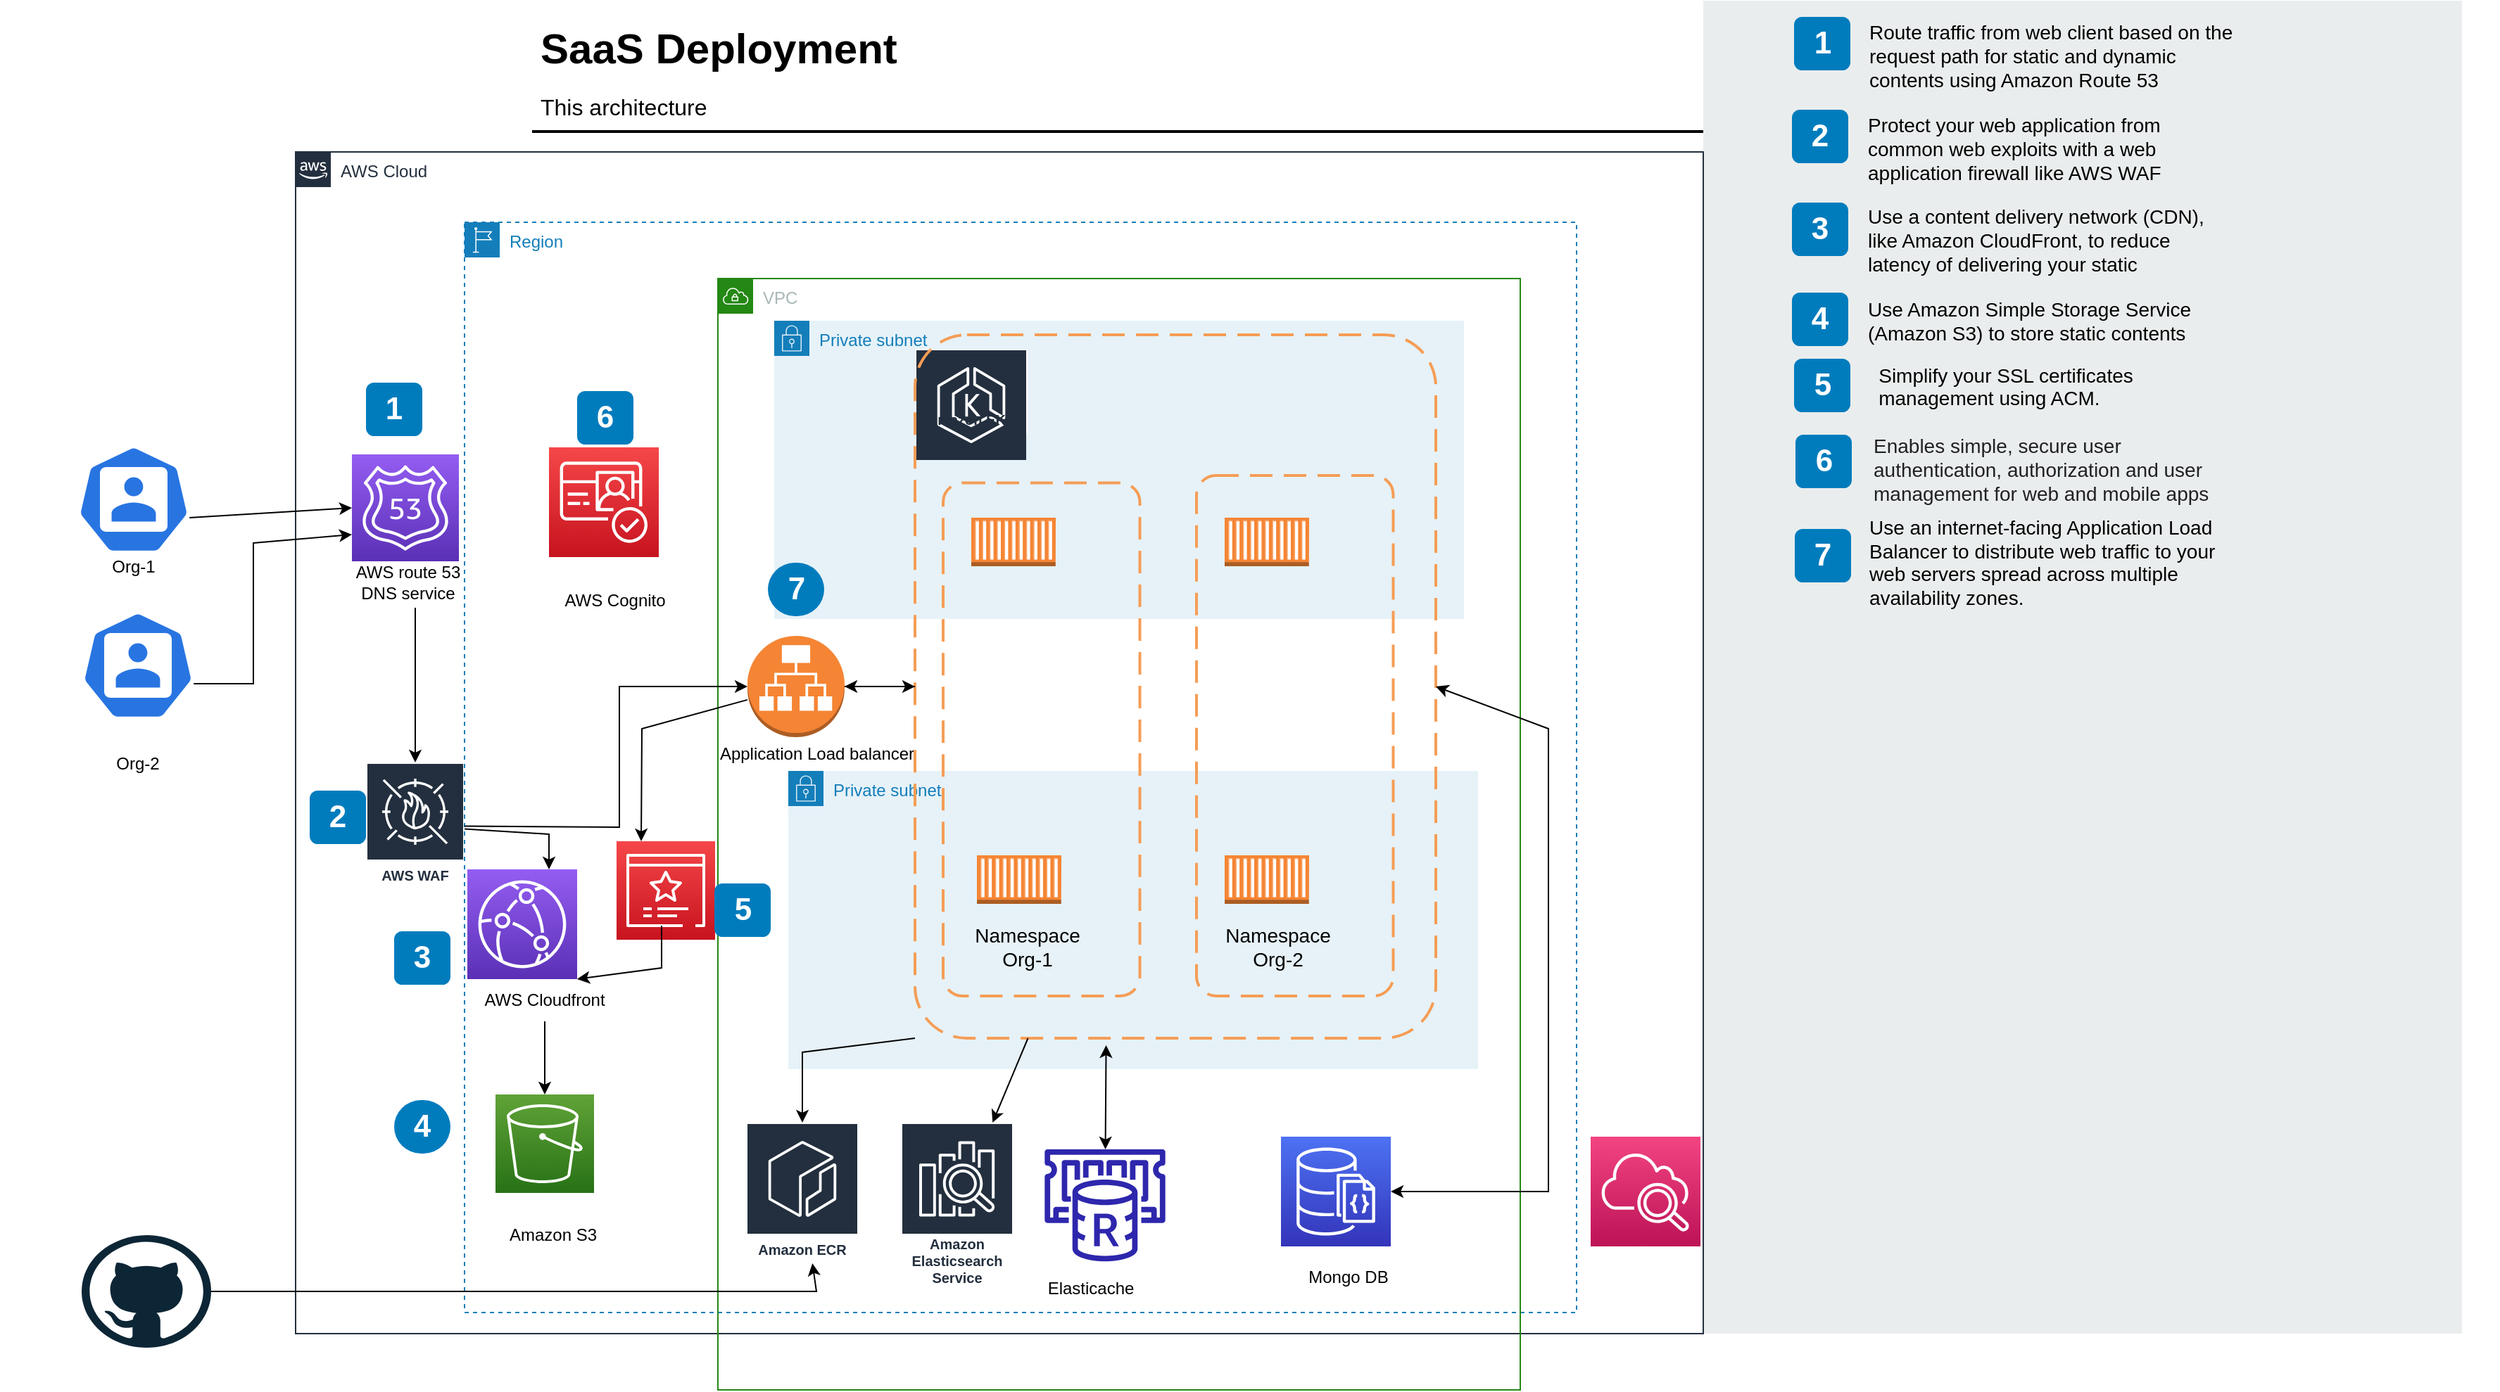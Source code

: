 <mxfile version="16.6.1" type="google"><diagram id="Ht1M8jgEwFfnCIfOTk4-" name="Page-1"><mxGraphModel dx="2619" dy="825" grid="1" gridSize="10" guides="1" tooltips="1" connect="1" arrows="1" fold="1" page="1" pageScale="1" pageWidth="827" pageHeight="1169" math="0" shadow="0"><root><mxCell id="0"/><mxCell id="1" parent="0"/><mxCell id="-QjtrjUzRDEMRZ5MF8oH-47" value="SaaS Deployment" style="text;html=1;resizable=0;points=[];autosize=1;align=left;verticalAlign=top;spacingTop=-4;fontSize=30;fontStyle=1" parent="1" vertex="1"><mxGeometry x="12" y="65.5" width="270" height="40" as="geometry"/></mxCell><mxCell id="-QjtrjUzRDEMRZ5MF8oH-48" value="This architecture&amp;nbsp;" style="text;html=1;resizable=0;points=[];autosize=1;align=left;verticalAlign=top;spacingTop=-4;fontSize=16" parent="1" vertex="1"><mxGeometry x="12" y="115.5" width="140" height="20" as="geometry"/></mxCell><mxCell id="8o8F4giNfG0KIfn6ODeF-82" value="" style="edgeStyle=orthogonalEdgeStyle;rounded=0;orthogonalLoop=1;jettySize=auto;html=1;" edge="1" parent="1" target="7OVz4w7n9kzEPWy-4BBC-14"><mxGeometry relative="1" as="geometry"><mxPoint x="848" y="145.462" as="sourcePoint"/></mxGeometry></mxCell><mxCell id="SCVMTBWpLvtzJIhz15lM-1" value="" style="line;strokeWidth=2;html=1;fontSize=14;" parent="1" vertex="1"><mxGeometry x="8" y="140.5" width="1060" height="10" as="geometry"/></mxCell><mxCell id="7OVz4w7n9kzEPWy-4BBC-3" value="" style="rounded=0;whiteSpace=wrap;html=1;fillColor=#EAEDED;fontSize=22;fontColor=#FFFFFF;strokeColor=none;labelBackgroundColor=none;" parent="1" vertex="1"><mxGeometry x="840" y="52.5" width="539" height="947.5" as="geometry"/></mxCell><mxCell id="7OVz4w7n9kzEPWy-4BBC-4" value="1" style="rounded=1;whiteSpace=wrap;html=1;fillColor=#007CBD;strokeColor=none;fontColor=#FFFFFF;fontStyle=1;fontSize=22;labelBackgroundColor=none;" parent="1" vertex="1"><mxGeometry x="904.5" y="64" width="40" height="38" as="geometry"/></mxCell><mxCell id="7OVz4w7n9kzEPWy-4BBC-5" value="2" style="rounded=1;whiteSpace=wrap;html=1;fillColor=#007CBD;strokeColor=none;fontColor=#FFFFFF;fontStyle=1;fontSize=22;labelBackgroundColor=none;" parent="1" vertex="1"><mxGeometry x="903" y="130" width="40" height="38" as="geometry"/></mxCell><mxCell id="7OVz4w7n9kzEPWy-4BBC-6" value="3" style="rounded=1;whiteSpace=wrap;html=1;fillColor=#007CBD;strokeColor=none;fontColor=#FFFFFF;fontStyle=1;fontSize=22;labelBackgroundColor=none;" parent="1" vertex="1"><mxGeometry x="903" y="196" width="40" height="38" as="geometry"/></mxCell><mxCell id="7OVz4w7n9kzEPWy-4BBC-7" value="4" style="rounded=1;whiteSpace=wrap;html=1;fillColor=#007CBD;strokeColor=none;fontColor=#FFFFFF;fontStyle=1;fontSize=22;labelBackgroundColor=none;" parent="1" vertex="1"><mxGeometry x="903" y="260" width="40" height="38" as="geometry"/></mxCell><mxCell id="7OVz4w7n9kzEPWy-4BBC-8" value="5" style="rounded=1;whiteSpace=wrap;html=1;fillColor=#007CBD;strokeColor=none;fontColor=#FFFFFF;fontStyle=1;fontSize=22;labelBackgroundColor=none;" parent="1" vertex="1"><mxGeometry x="904.5" y="307" width="40" height="38" as="geometry"/></mxCell><mxCell id="7OVz4w7n9kzEPWy-4BBC-9" value="6" style="rounded=1;whiteSpace=wrap;html=1;fillColor=#007CBD;strokeColor=none;fontColor=#FFFFFF;fontStyle=1;fontSize=22;labelBackgroundColor=none;" parent="1" vertex="1"><mxGeometry x="905.5" y="361" width="40" height="38" as="geometry"/></mxCell><mxCell id="7OVz4w7n9kzEPWy-4BBC-10" value="7" style="rounded=1;whiteSpace=wrap;html=1;fillColor=#007CBD;strokeColor=none;fontColor=#FFFFFF;fontStyle=1;fontSize=22;labelBackgroundColor=none;" parent="1" vertex="1"><mxGeometry x="905" y="428" width="40" height="38" as="geometry"/></mxCell><mxCell id="7OVz4w7n9kzEPWy-4BBC-13" value="Route traffic from web client based on the&lt;br/&gt;request path for static and dynamic&lt;br/&gt;contents using Amazon Route 53" style="text;html=1;align=left;verticalAlign=top;spacingTop=-4;fontSize=14;labelBackgroundColor=none;whiteSpace=wrap;" parent="1" vertex="1"><mxGeometry x="956" y="63.5" width="449" height="118" as="geometry"/></mxCell><mxCell id="7OVz4w7n9kzEPWy-4BBC-14" value="Protect your web application from&lt;br/&gt;common web exploits with a web&lt;br/&gt;application firewall like AWS WAF" style="text;html=1;align=left;verticalAlign=top;spacingTop=-4;fontSize=14;labelBackgroundColor=none;whiteSpace=wrap;" parent="1" vertex="1"><mxGeometry x="955" y="130" width="450" height="70" as="geometry"/></mxCell><mxCell id="7OVz4w7n9kzEPWy-4BBC-15" value="Use a content delivery network (CDN),&lt;br/&gt;like Amazon CloudFront, to reduce&lt;br/&gt;latency of delivering your static" style="text;html=1;align=left;verticalAlign=top;spacingTop=-4;fontSize=14;labelBackgroundColor=none;whiteSpace=wrap;" parent="1" vertex="1"><mxGeometry x="955" y="194.5" width="450" height="117" as="geometry"/></mxCell><mxCell id="7OVz4w7n9kzEPWy-4BBC-16" value="Use Amazon Simple Storage Service&lt;br&gt;(Amazon S3) to store static contents" style="text;html=1;align=left;verticalAlign=top;spacingTop=-4;fontSize=14;labelBackgroundColor=none;whiteSpace=wrap;" parent="1" vertex="1"><mxGeometry x="955" y="260.5" width="450" height="49.5" as="geometry"/></mxCell><mxCell id="8o8F4giNfG0KIfn6ODeF-3" value="AWS Cloud" style="points=[[0,0],[0.25,0],[0.5,0],[0.75,0],[1,0],[1,0.25],[1,0.5],[1,0.75],[1,1],[0.75,1],[0.5,1],[0.25,1],[0,1],[0,0.75],[0,0.5],[0,0.25]];outlineConnect=0;gradientColor=none;html=1;whiteSpace=wrap;fontSize=12;fontStyle=0;container=1;pointerEvents=0;collapsible=0;recursiveResize=0;shape=mxgraph.aws4.group;grIcon=mxgraph.aws4.group_aws_cloud_alt;strokeColor=#232F3E;fillColor=none;verticalAlign=top;align=left;spacingLeft=30;fontColor=#232F3E;dashed=0;" vertex="1" parent="1"><mxGeometry x="-160" y="160" width="1000" height="840" as="geometry"/></mxCell><mxCell id="8o8F4giNfG0KIfn6ODeF-11" value="" style="sketch=0;points=[[0,0,0],[0.25,0,0],[0.5,0,0],[0.75,0,0],[1,0,0],[0,1,0],[0.25,1,0],[0.5,1,0],[0.75,1,0],[1,1,0],[0,0.25,0],[0,0.5,0],[0,0.75,0],[1,0.25,0],[1,0.5,0],[1,0.75,0]];outlineConnect=0;fontColor=#232F3E;gradientColor=#945DF2;gradientDirection=north;fillColor=#5A30B5;strokeColor=#ffffff;dashed=0;verticalLabelPosition=bottom;verticalAlign=top;align=center;html=1;fontSize=12;fontStyle=0;aspect=fixed;shape=mxgraph.aws4.resourceIcon;resIcon=mxgraph.aws4.route_53;" vertex="1" parent="8o8F4giNfG0KIfn6ODeF-3"><mxGeometry x="40" y="215" width="76" height="76" as="geometry"/></mxCell><mxCell id="8o8F4giNfG0KIfn6ODeF-12" value="AWS WAF" style="sketch=0;outlineConnect=0;fontColor=#232F3E;gradientColor=none;strokeColor=#ffffff;fillColor=#232F3E;dashed=0;verticalLabelPosition=middle;verticalAlign=bottom;align=center;html=1;whiteSpace=wrap;fontSize=10;fontStyle=1;spacing=3;shape=mxgraph.aws4.productIcon;prIcon=mxgraph.aws4.waf;" vertex="1" parent="8o8F4giNfG0KIfn6ODeF-3"><mxGeometry x="50" y="434" width="70" height="90" as="geometry"/></mxCell><mxCell id="8o8F4giNfG0KIfn6ODeF-18" value="" style="endArrow=classic;html=1;rounded=0;" edge="1" parent="8o8F4giNfG0KIfn6ODeF-3" target="8o8F4giNfG0KIfn6ODeF-12"><mxGeometry width="50" height="50" relative="1" as="geometry"><mxPoint x="85" y="324" as="sourcePoint"/><mxPoint x="550" y="274" as="targetPoint"/></mxGeometry></mxCell><mxCell id="8o8F4giNfG0KIfn6ODeF-27" value="AWS route 53&lt;br&gt;DNS service" style="text;html=1;strokeColor=none;fillColor=none;align=center;verticalAlign=middle;whiteSpace=wrap;rounded=0;" vertex="1" parent="8o8F4giNfG0KIfn6ODeF-3"><mxGeometry x="10" y="291" width="140" height="30" as="geometry"/></mxCell><mxCell id="8o8F4giNfG0KIfn6ODeF-80" value="1" style="rounded=1;whiteSpace=wrap;html=1;fillColor=#007CBD;strokeColor=none;fontColor=#FFFFFF;fontStyle=1;fontSize=22;labelBackgroundColor=none;" vertex="1" parent="8o8F4giNfG0KIfn6ODeF-3"><mxGeometry x="50" y="164" width="40" height="38" as="geometry"/></mxCell><mxCell id="8o8F4giNfG0KIfn6ODeF-83" value="2" style="rounded=1;whiteSpace=wrap;html=1;fillColor=#007CBD;strokeColor=none;fontColor=#FFFFFF;fontStyle=1;fontSize=22;labelBackgroundColor=none;" vertex="1" parent="8o8F4giNfG0KIfn6ODeF-3"><mxGeometry x="10" y="454" width="40" height="38" as="geometry"/></mxCell><mxCell id="8o8F4giNfG0KIfn6ODeF-84" value="3" style="rounded=1;whiteSpace=wrap;html=1;fillColor=#007CBD;strokeColor=none;fontColor=#FFFFFF;fontStyle=1;fontSize=22;labelBackgroundColor=none;" vertex="1" parent="8o8F4giNfG0KIfn6ODeF-3"><mxGeometry x="70" y="554" width="40" height="38" as="geometry"/></mxCell><mxCell id="8o8F4giNfG0KIfn6ODeF-85" value="4" style="rounded=1;whiteSpace=wrap;html=1;fillColor=#007CBD;strokeColor=none;fontColor=#FFFFFF;fontStyle=1;fontSize=22;labelBackgroundColor=none;arcSize=50;" vertex="1" parent="8o8F4giNfG0KIfn6ODeF-3"><mxGeometry x="70" y="674" width="40" height="38" as="geometry"/></mxCell><mxCell id="8o8F4giNfG0KIfn6ODeF-107" value="" style="sketch=0;points=[[0,0,0],[0.25,0,0],[0.5,0,0],[0.75,0,0],[1,0,0],[0,1,0],[0.25,1,0],[0.5,1,0],[0.75,1,0],[1,1,0],[0,0.25,0],[0,0.5,0],[0,0.75,0],[1,0.25,0],[1,0.5,0],[1,0.75,0]];points=[[0,0,0],[0.25,0,0],[0.5,0,0],[0.75,0,0],[1,0,0],[0,1,0],[0.25,1,0],[0.5,1,0],[0.75,1,0],[1,1,0],[0,0.25,0],[0,0.5,0],[0,0.75,0],[1,0.25,0],[1,0.5,0],[1,0.75,0]];outlineConnect=0;fontColor=#232F3E;gradientColor=#F34482;gradientDirection=north;fillColor=#BC1356;strokeColor=#ffffff;dashed=0;verticalLabelPosition=bottom;verticalAlign=top;align=center;html=1;fontSize=12;fontStyle=0;aspect=fixed;shape=mxgraph.aws4.resourceIcon;resIcon=mxgraph.aws4.cloudwatch_2;fontFamily=Helvetica;" vertex="1" parent="8o8F4giNfG0KIfn6ODeF-3"><mxGeometry x="920" y="700" width="78" height="78" as="geometry"/></mxCell><mxCell id="8o8F4giNfG0KIfn6ODeF-5" value="Region" style="points=[[0,0],[0.25,0],[0.5,0],[0.75,0],[1,0],[1,0.25],[1,0.5],[1,0.75],[1,1],[0.75,1],[0.5,1],[0.25,1],[0,1],[0,0.75],[0,0.5],[0,0.25]];outlineConnect=0;gradientColor=none;html=1;whiteSpace=wrap;fontSize=12;fontStyle=0;container=1;pointerEvents=0;collapsible=0;recursiveResize=0;shape=mxgraph.aws4.group;grIcon=mxgraph.aws4.group_region;strokeColor=#147EBA;fillColor=none;verticalAlign=top;align=left;spacingLeft=30;fontColor=#147EBA;dashed=1;" vertex="1" parent="1"><mxGeometry x="-40" y="210" width="790" height="775" as="geometry"/></mxCell><mxCell id="8o8F4giNfG0KIfn6ODeF-14" value="" style="sketch=0;points=[[0,0,0],[0.25,0,0],[0.5,0,0],[0.75,0,0],[1,0,0],[0,1,0],[0.25,1,0],[0.5,1,0],[0.75,1,0],[1,1,0],[0,0.25,0],[0,0.5,0],[0,0.75,0],[1,0.25,0],[1,0.5,0],[1,0.75,0]];outlineConnect=0;fontColor=#232F3E;gradientColor=#60A337;gradientDirection=north;fillColor=#277116;strokeColor=#ffffff;dashed=0;verticalLabelPosition=bottom;verticalAlign=top;align=center;html=1;fontSize=12;fontStyle=0;aspect=fixed;shape=mxgraph.aws4.resourceIcon;resIcon=mxgraph.aws4.s3;" vertex="1" parent="8o8F4giNfG0KIfn6ODeF-5"><mxGeometry x="22" y="620" width="70" height="70" as="geometry"/></mxCell><mxCell id="8o8F4giNfG0KIfn6ODeF-22" value="" style="endArrow=classic;html=1;rounded=0;entryX=0.5;entryY=0;entryDx=0;entryDy=0;entryPerimeter=0;exitX=0.5;exitY=1;exitDx=0;exitDy=0;" edge="1" parent="8o8F4giNfG0KIfn6ODeF-5" source="8o8F4giNfG0KIfn6ODeF-24" target="8o8F4giNfG0KIfn6ODeF-14"><mxGeometry width="50" height="50" relative="1" as="geometry"><mxPoint x="58" y="530" as="sourcePoint"/><mxPoint x="640" y="320" as="targetPoint"/></mxGeometry></mxCell><mxCell id="8o8F4giNfG0KIfn6ODeF-23" value="" style="sketch=0;points=[[0,0,0],[0.25,0,0],[0.5,0,0],[0.75,0,0],[1,0,0],[0,1,0],[0.25,1,0],[0.5,1,0],[0.75,1,0],[1,1,0],[0,0.25,0],[0,0.5,0],[0,0.75,0],[1,0.25,0],[1,0.5,0],[1,0.75,0]];outlineConnect=0;fontColor=#232F3E;gradientColor=#945DF2;gradientDirection=north;fillColor=#5A30B5;strokeColor=#ffffff;dashed=0;verticalLabelPosition=bottom;verticalAlign=top;align=center;html=1;fontSize=12;fontStyle=0;aspect=fixed;shape=mxgraph.aws4.resourceIcon;resIcon=mxgraph.aws4.cloudfront;" vertex="1" parent="8o8F4giNfG0KIfn6ODeF-5"><mxGeometry x="2" y="460" width="78" height="78" as="geometry"/></mxCell><mxCell id="8o8F4giNfG0KIfn6ODeF-24" value="AWS Cloudfront" style="text;html=1;strokeColor=none;fillColor=none;align=center;verticalAlign=middle;whiteSpace=wrap;rounded=0;" vertex="1" parent="8o8F4giNfG0KIfn6ODeF-5"><mxGeometry x="-3" y="538" width="120" height="30" as="geometry"/></mxCell><mxCell id="8o8F4giNfG0KIfn6ODeF-26" value="Amazon S3" style="text;html=1;strokeColor=none;fillColor=none;align=center;verticalAlign=middle;whiteSpace=wrap;rounded=0;" vertex="1" parent="8o8F4giNfG0KIfn6ODeF-5"><mxGeometry x="18" y="705" width="90" height="30" as="geometry"/></mxCell><mxCell id="8o8F4giNfG0KIfn6ODeF-32" value="Amazon ECR" style="sketch=0;outlineConnect=0;fontColor=#232F3E;gradientColor=none;strokeColor=#ffffff;fillColor=#232F3E;dashed=0;verticalLabelPosition=middle;verticalAlign=bottom;align=center;html=1;whiteSpace=wrap;fontSize=10;fontStyle=1;spacing=3;shape=mxgraph.aws4.productIcon;prIcon=mxgraph.aws4.ecr;" vertex="1" parent="8o8F4giNfG0KIfn6ODeF-5"><mxGeometry x="200" y="640" width="80" height="100" as="geometry"/></mxCell><mxCell id="8o8F4giNfG0KIfn6ODeF-33" value="" style="sketch=0;points=[[0,0,0],[0.25,0,0],[0.5,0,0],[0.75,0,0],[1,0,0],[0,1,0],[0.25,1,0],[0.5,1,0],[0.75,1,0],[1,1,0],[0,0.25,0],[0,0.5,0],[0,0.75,0],[1,0.25,0],[1,0.5,0],[1,0.75,0]];outlineConnect=0;fontColor=#232F3E;gradientColor=#4D72F3;gradientDirection=north;fillColor=#3334B9;strokeColor=#ffffff;dashed=0;verticalLabelPosition=bottom;verticalAlign=top;align=center;html=1;fontSize=12;fontStyle=0;aspect=fixed;shape=mxgraph.aws4.resourceIcon;resIcon=mxgraph.aws4.documentdb_with_mongodb_compatibility;" vertex="1" parent="8o8F4giNfG0KIfn6ODeF-5"><mxGeometry x="580" y="650" width="78" height="78" as="geometry"/></mxCell><mxCell id="8o8F4giNfG0KIfn6ODeF-34" value="" style="sketch=0;outlineConnect=0;fontColor=#232F3E;gradientColor=none;fillColor=#2E27AD;strokeColor=none;dashed=0;verticalLabelPosition=bottom;verticalAlign=top;align=center;html=1;fontSize=12;fontStyle=0;aspect=fixed;pointerEvents=1;shape=mxgraph.aws4.elasticache_for_redis;" vertex="1" parent="8o8F4giNfG0KIfn6ODeF-5"><mxGeometry x="410" y="659" width="90" height="79.62" as="geometry"/></mxCell><mxCell id="8o8F4giNfG0KIfn6ODeF-76" value="Elasticache" style="text;html=1;strokeColor=none;fillColor=none;align=center;verticalAlign=middle;whiteSpace=wrap;rounded=0;" vertex="1" parent="8o8F4giNfG0KIfn6ODeF-5"><mxGeometry x="400" y="738" width="90" height="40" as="geometry"/></mxCell><mxCell id="8o8F4giNfG0KIfn6ODeF-77" value="Mongo DB" style="text;html=1;strokeColor=none;fillColor=none;align=center;verticalAlign=middle;whiteSpace=wrap;rounded=0;" vertex="1" parent="8o8F4giNfG0KIfn6ODeF-5"><mxGeometry x="598" y="735" width="60" height="30" as="geometry"/></mxCell><mxCell id="8o8F4giNfG0KIfn6ODeF-86" value="" style="sketch=0;points=[[0,0,0],[0.25,0,0],[0.5,0,0],[0.75,0,0],[1,0,0],[0,1,0],[0.25,1,0],[0.5,1,0],[0.75,1,0],[1,1,0],[0,0.25,0],[0,0.5,0],[0,0.75,0],[1,0.25,0],[1,0.5,0],[1,0.75,0]];outlineConnect=0;fontColor=#232F3E;gradientColor=#F54749;gradientDirection=north;fillColor=#C7131F;strokeColor=#ffffff;dashed=0;verticalLabelPosition=bottom;verticalAlign=top;align=center;html=1;fontSize=12;fontStyle=0;aspect=fixed;shape=mxgraph.aws4.resourceIcon;resIcon=mxgraph.aws4.certificate_manager_3;" vertex="1" parent="8o8F4giNfG0KIfn6ODeF-5"><mxGeometry x="108" y="440" width="70" height="70" as="geometry"/></mxCell><mxCell id="8o8F4giNfG0KIfn6ODeF-87" value="" style="endArrow=classic;html=1;rounded=0;entryX=1;entryY=1;entryDx=0;entryDy=0;entryPerimeter=0;exitX=0.457;exitY=0.857;exitDx=0;exitDy=0;exitPerimeter=0;" edge="1" parent="8o8F4giNfG0KIfn6ODeF-5" source="8o8F4giNfG0KIfn6ODeF-86" target="8o8F4giNfG0KIfn6ODeF-23"><mxGeometry width="50" height="50" relative="1" as="geometry"><mxPoint x="570" y="430" as="sourcePoint"/><mxPoint x="620" y="380" as="targetPoint"/><Array as="points"><mxPoint x="140" y="530"/></Array></mxGeometry></mxCell><mxCell id="8o8F4giNfG0KIfn6ODeF-96" value="" style="sketch=0;points=[[0,0,0],[0.25,0,0],[0.5,0,0],[0.75,0,0],[1,0,0],[0,1,0],[0.25,1,0],[0.5,1,0],[0.75,1,0],[1,1,0],[0,0.25,0],[0,0.5,0],[0,0.75,0],[1,0.25,0],[1,0.5,0],[1,0.75,0]];outlineConnect=0;fontColor=#232F3E;gradientColor=#F54749;gradientDirection=north;fillColor=#C7131F;strokeColor=#ffffff;dashed=0;verticalLabelPosition=bottom;verticalAlign=top;align=center;html=1;fontSize=12;fontStyle=0;aspect=fixed;shape=mxgraph.aws4.resourceIcon;resIcon=mxgraph.aws4.cognito;" vertex="1" parent="8o8F4giNfG0KIfn6ODeF-5"><mxGeometry x="60" y="160" width="78" height="78" as="geometry"/></mxCell><mxCell id="8o8F4giNfG0KIfn6ODeF-100" value="AWS Cognito" style="text;html=1;strokeColor=none;fillColor=none;align=center;verticalAlign=middle;whiteSpace=wrap;rounded=0;" vertex="1" parent="8o8F4giNfG0KIfn6ODeF-5"><mxGeometry x="54" y="248" width="106" height="42" as="geometry"/></mxCell><mxCell id="8o8F4giNfG0KIfn6ODeF-103" value="6" style="rounded=1;whiteSpace=wrap;html=1;fillColor=#007CBD;strokeColor=none;fontColor=#FFFFFF;fontStyle=1;fontSize=22;labelBackgroundColor=none;" vertex="1" parent="8o8F4giNfG0KIfn6ODeF-5"><mxGeometry x="80" y="120" width="40" height="38" as="geometry"/></mxCell><mxCell id="8o8F4giNfG0KIfn6ODeF-105" value="Amazon Elasticsearch Service" style="sketch=0;outlineConnect=0;fontColor=#232F3E;gradientColor=none;strokeColor=#ffffff;fillColor=#232F3E;dashed=0;verticalLabelPosition=middle;verticalAlign=bottom;align=center;html=1;whiteSpace=wrap;fontSize=10;fontStyle=1;spacing=3;shape=mxgraph.aws4.productIcon;prIcon=mxgraph.aws4.elasticsearch_service;fontFamily=Helvetica;" vertex="1" parent="8o8F4giNfG0KIfn6ODeF-5"><mxGeometry x="310" y="640" width="80" height="120" as="geometry"/></mxCell><mxCell id="8o8F4giNfG0KIfn6ODeF-7" value="VPC" style="points=[[0,0],[0.25,0],[0.5,0],[0.75,0],[1,0],[1,0.25],[1,0.5],[1,0.75],[1,1],[0.75,1],[0.5,1],[0.25,1],[0,1],[0,0.75],[0,0.5],[0,0.25]];outlineConnect=0;gradientColor=none;html=1;whiteSpace=wrap;fontSize=12;fontStyle=0;container=1;pointerEvents=0;collapsible=0;recursiveResize=0;shape=mxgraph.aws4.group;grIcon=mxgraph.aws4.group_vpc;strokeColor=#248814;fillColor=none;verticalAlign=top;align=left;spacingLeft=30;fontColor=#AAB7B8;dashed=0;" vertex="1" parent="1"><mxGeometry x="140" y="250" width="570" height="790" as="geometry"/></mxCell><mxCell id="8o8F4giNfG0KIfn6ODeF-35" value="" style="outlineConnect=0;dashed=0;verticalLabelPosition=bottom;verticalAlign=top;align=center;html=1;shape=mxgraph.aws3.application_load_balancer;fillColor=#F58534;gradientColor=none;" vertex="1" parent="8o8F4giNfG0KIfn6ODeF-7"><mxGeometry x="21" y="254" width="69" height="72" as="geometry"/></mxCell><mxCell id="8o8F4giNfG0KIfn6ODeF-44" value="Private subnet" style="points=[[0,0],[0.25,0],[0.5,0],[0.75,0],[1,0],[1,0.25],[1,0.5],[1,0.75],[1,1],[0.75,1],[0.5,1],[0.25,1],[0,1],[0,0.75],[0,0.5],[0,0.25]];outlineConnect=0;gradientColor=none;html=1;whiteSpace=wrap;fontSize=12;fontStyle=0;container=1;pointerEvents=0;collapsible=0;recursiveResize=0;shape=mxgraph.aws4.group;grIcon=mxgraph.aws4.group_security_group;grStroke=0;strokeColor=#147EBA;fillColor=#E6F2F8;verticalAlign=top;align=left;spacingLeft=30;fontColor=#147EBA;dashed=0;" vertex="1" parent="8o8F4giNfG0KIfn6ODeF-7"><mxGeometry x="40" y="30" width="490" height="212" as="geometry"/></mxCell><mxCell id="8o8F4giNfG0KIfn6ODeF-109" value="7" style="rounded=1;whiteSpace=wrap;html=1;fillColor=#007CBD;strokeColor=none;fontColor=#FFFFFF;fontStyle=1;fontSize=22;labelBackgroundColor=none;arcSize=50;" vertex="1" parent="8o8F4giNfG0KIfn6ODeF-44"><mxGeometry x="-4.5" y="172" width="40" height="38" as="geometry"/></mxCell><mxCell id="8o8F4giNfG0KIfn6ODeF-117" value="" style="outlineConnect=0;dashed=0;verticalLabelPosition=bottom;verticalAlign=top;align=center;html=1;shape=mxgraph.aws3.ec2_compute_container;fillColor=#F58534;gradientColor=none;fontFamily=Helvetica;fontSize=14;" vertex="1" parent="8o8F4giNfG0KIfn6ODeF-44"><mxGeometry x="320" y="140" width="60" height="34.5" as="geometry"/></mxCell><mxCell id="8o8F4giNfG0KIfn6ODeF-45" value="Private subnet" style="points=[[0,0],[0.25,0],[0.5,0],[0.75,0],[1,0],[1,0.25],[1,0.5],[1,0.75],[1,1],[0.75,1],[0.5,1],[0.25,1],[0,1],[0,0.75],[0,0.5],[0,0.25]];outlineConnect=0;gradientColor=none;html=1;whiteSpace=wrap;fontSize=12;fontStyle=0;container=1;pointerEvents=0;collapsible=0;recursiveResize=0;shape=mxgraph.aws4.group;grIcon=mxgraph.aws4.group_security_group;grStroke=0;strokeColor=#147EBA;fillColor=#E6F2F8;verticalAlign=top;align=left;spacingLeft=30;fontColor=#147EBA;dashed=0;" vertex="1" parent="8o8F4giNfG0KIfn6ODeF-7"><mxGeometry x="50" y="350" width="490" height="212" as="geometry"/></mxCell><mxCell id="8o8F4giNfG0KIfn6ODeF-116" value="Amazon EKS" style="sketch=0;outlineConnect=0;fontColor=#232F3E;gradientColor=none;strokeColor=#ffffff;fillColor=#232F3E;dashed=0;verticalLabelPosition=middle;verticalAlign=bottom;align=center;html=1;whiteSpace=wrap;fontSize=10;fontStyle=1;spacing=3;shape=mxgraph.aws4.productIcon;prIcon=mxgraph.aws4.eks;fontFamily=Helvetica;" vertex="1" parent="8o8F4giNfG0KIfn6ODeF-45"><mxGeometry x="90" y="-300" width="80" height="60" as="geometry"/></mxCell><mxCell id="8o8F4giNfG0KIfn6ODeF-118" value="" style="outlineConnect=0;dashed=0;verticalLabelPosition=bottom;verticalAlign=top;align=center;html=1;shape=mxgraph.aws3.ec2_compute_container;fillColor=#F58534;gradientColor=none;fontFamily=Helvetica;fontSize=14;" vertex="1" parent="8o8F4giNfG0KIfn6ODeF-45"><mxGeometry x="134" y="60" width="60" height="34.5" as="geometry"/></mxCell><mxCell id="8o8F4giNfG0KIfn6ODeF-119" value="" style="outlineConnect=0;dashed=0;verticalLabelPosition=bottom;verticalAlign=top;align=center;html=1;shape=mxgraph.aws3.ec2_compute_container;fillColor=#F58534;gradientColor=none;fontFamily=Helvetica;fontSize=14;" vertex="1" parent="8o8F4giNfG0KIfn6ODeF-45"><mxGeometry x="310" y="60" width="60" height="34.5" as="geometry"/></mxCell><mxCell id="8o8F4giNfG0KIfn6ODeF-73" value="Application Load balancer" style="text;html=1;strokeColor=none;fillColor=none;align=center;verticalAlign=middle;whiteSpace=wrap;rounded=0;" vertex="1" parent="8o8F4giNfG0KIfn6ODeF-7"><mxGeometry x="-2.5" y="322.75" width="144.5" height="30" as="geometry"/></mxCell><mxCell id="8o8F4giNfG0KIfn6ODeF-89" value="5" style="rounded=1;whiteSpace=wrap;html=1;fillColor=#007CBD;strokeColor=none;fontColor=#FFFFFF;fontStyle=1;fontSize=22;labelBackgroundColor=none;" vertex="1" parent="8o8F4giNfG0KIfn6ODeF-7"><mxGeometry x="-2.5" y="430" width="40" height="38" as="geometry"/></mxCell><mxCell id="8o8F4giNfG0KIfn6ODeF-58" value="" style="rounded=1;arcSize=10;dashed=1;strokeColor=#F59D56;fillColor=none;gradientColor=none;dashPattern=8 4;strokeWidth=2;" vertex="1" parent="8o8F4giNfG0KIfn6ODeF-7"><mxGeometry x="140" y="40" width="370" height="500" as="geometry"/></mxCell><mxCell id="8o8F4giNfG0KIfn6ODeF-111" value="" style="edgeStyle=orthogonalEdgeStyle;rounded=0;orthogonalLoop=1;jettySize=auto;html=1;fontFamily=Helvetica;fontSize=14;" edge="1" parent="8o8F4giNfG0KIfn6ODeF-7" source="8o8F4giNfG0KIfn6ODeF-58" target="8o8F4giNfG0KIfn6ODeF-35"><mxGeometry relative="1" as="geometry"/></mxCell><mxCell id="8o8F4giNfG0KIfn6ODeF-121" value="" style="rounded=1;arcSize=10;dashed=1;strokeColor=#F59D56;fillColor=none;gradientColor=none;dashPattern=8 4;strokeWidth=2;fontFamily=Helvetica;fontSize=14;" vertex="1" parent="8o8F4giNfG0KIfn6ODeF-7"><mxGeometry x="160" y="145.25" width="139.75" height="364.75" as="geometry"/></mxCell><mxCell id="8o8F4giNfG0KIfn6ODeF-122" value="Namespace&lt;br&gt;Org-1" style="text;html=1;strokeColor=none;fillColor=none;align=center;verticalAlign=middle;whiteSpace=wrap;rounded=0;fontFamily=Helvetica;fontSize=14;" vertex="1" parent="8o8F4giNfG0KIfn6ODeF-7"><mxGeometry x="190" y="460" width="60" height="30" as="geometry"/></mxCell><mxCell id="8o8F4giNfG0KIfn6ODeF-15" value="" style="sketch=0;html=1;dashed=0;whitespace=wrap;fillColor=#2875E2;strokeColor=#ffffff;points=[[0.005,0.63,0],[0.1,0.2,0],[0.9,0.2,0],[0.5,0,0],[0.995,0.63,0],[0.72,0.99,0],[0.5,1,0],[0.28,0.99,0]];shape=mxgraph.kubernetes.icon;prIcon=user" vertex="1" parent="1"><mxGeometry x="-315" y="357" width="80" height="100" as="geometry"/></mxCell><mxCell id="8o8F4giNfG0KIfn6ODeF-16" value="Org-1" style="text;html=1;strokeColor=none;fillColor=none;align=center;verticalAlign=middle;whiteSpace=wrap;rounded=0;" vertex="1" parent="1"><mxGeometry x="-370" y="440" width="190" height="30" as="geometry"/></mxCell><mxCell id="8o8F4giNfG0KIfn6ODeF-17" value="" style="endArrow=classic;html=1;rounded=0;exitX=0.995;exitY=0.63;exitDx=0;exitDy=0;exitPerimeter=0;entryX=0;entryY=0.5;entryDx=0;entryDy=0;entryPerimeter=0;" edge="1" parent="1" source="8o8F4giNfG0KIfn6ODeF-15" target="8o8F4giNfG0KIfn6ODeF-11"><mxGeometry width="50" height="50" relative="1" as="geometry"><mxPoint x="410" y="490" as="sourcePoint"/><mxPoint x="460" y="440" as="targetPoint"/></mxGeometry></mxCell><mxCell id="8o8F4giNfG0KIfn6ODeF-19" value="" style="endArrow=classic;html=1;rounded=0;" edge="1" parent="1" source="8o8F4giNfG0KIfn6ODeF-12"><mxGeometry width="50" height="50" relative="1" as="geometry"><mxPoint x="-35" y="466" as="sourcePoint"/><mxPoint x="20" y="670" as="targetPoint"/><Array as="points"><mxPoint x="20" y="645"/></Array></mxGeometry></mxCell><mxCell id="8o8F4giNfG0KIfn6ODeF-36" value="" style="endArrow=classic;html=1;rounded=0;entryX=0;entryY=0.5;entryDx=0;entryDy=0;entryPerimeter=0;" edge="1" parent="1" source="8o8F4giNfG0KIfn6ODeF-12" target="8o8F4giNfG0KIfn6ODeF-35"><mxGeometry width="50" height="50" relative="1" as="geometry"><mxPoint x="480" y="620" as="sourcePoint"/><mxPoint x="530" y="570" as="targetPoint"/><Array as="points"><mxPoint x="70" y="640"/><mxPoint x="70" y="540"/></Array></mxGeometry></mxCell><mxCell id="8o8F4giNfG0KIfn6ODeF-64" value="" style="endArrow=classic;html=1;rounded=0;exitX=1;exitY=0.5;exitDx=0;exitDy=0;exitPerimeter=0;" edge="1" parent="1" source="8o8F4giNfG0KIfn6ODeF-35"><mxGeometry width="50" height="50" relative="1" as="geometry"><mxPoint x="480" y="620" as="sourcePoint"/><mxPoint x="280" y="540" as="targetPoint"/></mxGeometry></mxCell><mxCell id="8o8F4giNfG0KIfn6ODeF-70" value="" style="dashed=0;outlineConnect=0;html=1;align=center;labelPosition=center;verticalLabelPosition=bottom;verticalAlign=top;shape=mxgraph.weblogos.github" vertex="1" parent="1"><mxGeometry x="-312" y="930" width="92" height="80" as="geometry"/></mxCell><mxCell id="8o8F4giNfG0KIfn6ODeF-71" value="" style="endArrow=classic;html=1;rounded=0;" edge="1" parent="1" source="8o8F4giNfG0KIfn6ODeF-70" target="8o8F4giNfG0KIfn6ODeF-32"><mxGeometry width="50" height="50" relative="1" as="geometry"><mxPoint x="480" y="620" as="sourcePoint"/><mxPoint x="530" y="570" as="targetPoint"/><Array as="points"><mxPoint x="210" y="970"/></Array></mxGeometry></mxCell><mxCell id="8o8F4giNfG0KIfn6ODeF-88" value="" style="endArrow=classic;html=1;rounded=0;entryX=0.25;entryY=0;entryDx=0;entryDy=0;entryPerimeter=0;" edge="1" parent="1" source="8o8F4giNfG0KIfn6ODeF-35" target="8o8F4giNfG0KIfn6ODeF-86"><mxGeometry width="50" height="50" relative="1" as="geometry"><mxPoint x="530" y="640" as="sourcePoint"/><mxPoint x="580" y="590" as="targetPoint"/><Array as="points"><mxPoint x="86" y="570"/></Array></mxGeometry></mxCell><mxCell id="8o8F4giNfG0KIfn6ODeF-93" value="" style="sketch=0;html=1;dashed=0;whitespace=wrap;fillColor=#2875E2;strokeColor=#ffffff;points=[[0.005,0.63,0],[0.1,0.2,0],[0.9,0.2,0],[0.5,0,0],[0.995,0.63,0],[0.72,0.99,0],[0.5,1,0],[0.28,0.99,0]];shape=mxgraph.kubernetes.icon;prIcon=user" vertex="1" parent="1"><mxGeometry x="-312" y="475" width="80" height="100" as="geometry"/></mxCell><mxCell id="8o8F4giNfG0KIfn6ODeF-94" value="Org-2" style="text;html=1;strokeColor=none;fillColor=none;align=center;verticalAlign=middle;whiteSpace=wrap;rounded=0;" vertex="1" parent="1"><mxGeometry x="-302" y="580" width="60" height="30" as="geometry"/></mxCell><mxCell id="8o8F4giNfG0KIfn6ODeF-95" value="" style="endArrow=classic;html=1;rounded=0;entryX=0;entryY=0.75;entryDx=0;entryDy=0;entryPerimeter=0;exitX=0.995;exitY=0.63;exitDx=0;exitDy=0;exitPerimeter=0;" edge="1" parent="1" source="8o8F4giNfG0KIfn6ODeF-93" target="8o8F4giNfG0KIfn6ODeF-11"><mxGeometry width="50" height="50" relative="1" as="geometry"><mxPoint x="530" y="620" as="sourcePoint"/><mxPoint x="580" y="570" as="targetPoint"/><Array as="points"><mxPoint x="-190" y="538"/><mxPoint x="-190" y="438"/></Array></mxGeometry></mxCell><mxCell id="8o8F4giNfG0KIfn6ODeF-101" value="&lt;div style=&quot;text-align: left&quot;&gt;&lt;span style=&quot;font-size: 14px&quot;&gt;&lt;br&gt;&lt;/span&gt;&lt;/div&gt;&lt;font&gt;&lt;div style=&quot;text-align: left&quot;&gt;&lt;span style=&quot;font-size: 14px&quot;&gt;&lt;br&gt;&lt;/span&gt;&lt;/div&gt;&lt;font style=&quot;font-size: 14px&quot;&gt;&lt;div style=&quot;text-align: left&quot;&gt;&lt;span&gt;Simplify your SSL certificates&lt;/span&gt;&lt;/div&gt;&lt;/font&gt;&lt;span style=&quot;font-size: 14px&quot;&gt;&lt;div style=&quot;text-align: left&quot;&gt;&lt;span&gt;management using ACM.&lt;/span&gt;&lt;/div&gt;&lt;/span&gt;&lt;/font&gt;" style="text;html=1;strokeColor=none;fillColor=none;align=center;verticalAlign=middle;whiteSpace=wrap;rounded=0;" vertex="1" parent="1"><mxGeometry x="960" y="290" width="190" height="40" as="geometry"/></mxCell><mxCell id="8o8F4giNfG0KIfn6ODeF-104" value="&lt;div style=&quot;text-align: left&quot;&gt;&lt;span style=&quot;font-size: 14px&quot;&gt;&lt;br&gt;&lt;/span&gt;&lt;/div&gt;&lt;font&gt;&lt;div style=&quot;text-align: left&quot;&gt;&lt;span style=&quot;font-size: 14px&quot;&gt;&lt;br&gt;&lt;/span&gt;&lt;/div&gt;&lt;span style=&quot;font-size: 14px ; color: rgb(32 , 33 , 36) ; font-style: normal ; letter-spacing: normal ; text-indent: 0px ; text-transform: none ; word-spacing: 0px ; background-color: rgb(255 , 255 , 255)&quot;&gt;&lt;div style=&quot;text-align: left&quot;&gt;Enables simple, secure user authentication, authorization and user management for web and mobile apps&lt;/div&gt;&lt;/span&gt;&lt;/font&gt;" style="text;html=1;strokeColor=none;fillColor=none;align=center;verticalAlign=middle;whiteSpace=wrap;rounded=0;fontSize=14;" vertex="1" parent="1"><mxGeometry x="960" y="339" width="270" height="60" as="geometry"/></mxCell><mxCell id="8o8F4giNfG0KIfn6ODeF-110" value="&lt;br&gt;&lt;br&gt;Use an internet-facing Application Load&lt;br&gt;Balancer to distribute web traffic to your&lt;br&gt;web servers spread across multiple&lt;br&gt;availability zones.&lt;br&gt;" style="text;html=1;strokeColor=none;fillColor=none;align=left;verticalAlign=middle;whiteSpace=wrap;rounded=0;fontFamily=Helvetica;fontSize=14;" vertex="1" parent="1"><mxGeometry x="956" y="400" width="280" height="70" as="geometry"/></mxCell><mxCell id="8o8F4giNfG0KIfn6ODeF-115" value="" style="outlineConnect=0;dashed=0;verticalLabelPosition=bottom;verticalAlign=top;align=center;html=1;shape=mxgraph.aws3.ec2_compute_container;fillColor=#F58534;gradientColor=none;fontFamily=Helvetica;fontSize=14;" vertex="1" parent="1"><mxGeometry x="320" y="420" width="60" height="34.5" as="geometry"/></mxCell><mxCell id="8o8F4giNfG0KIfn6ODeF-112" value="" style="endArrow=classic;html=1;rounded=0;fontFamily=Helvetica;fontSize=14;" edge="1" parent="1" source="8o8F4giNfG0KIfn6ODeF-58" target="8o8F4giNfG0KIfn6ODeF-105"><mxGeometry width="50" height="50" relative="1" as="geometry"><mxPoint x="380" y="630" as="sourcePoint"/><mxPoint x="430" y="580" as="targetPoint"/></mxGeometry></mxCell><mxCell id="8o8F4giNfG0KIfn6ODeF-67" value="" style="endArrow=classic;startArrow=classic;html=1;rounded=0;entryX=1;entryY=0.5;entryDx=0;entryDy=0;entryPerimeter=0;exitX=1;exitY=0.5;exitDx=0;exitDy=0;" edge="1" parent="1" source="8o8F4giNfG0KIfn6ODeF-58" target="8o8F4giNfG0KIfn6ODeF-33"><mxGeometry width="50" height="50" relative="1" as="geometry"><mxPoint x="480" y="620" as="sourcePoint"/><mxPoint x="530" y="570" as="targetPoint"/><Array as="points"><mxPoint x="730" y="570"/><mxPoint x="730" y="899"/></Array></mxGeometry></mxCell><mxCell id="8o8F4giNfG0KIfn6ODeF-68" value="" style="endArrow=classic;startArrow=classic;html=1;rounded=0;entryX=0.367;entryY=1.01;entryDx=0;entryDy=0;entryPerimeter=0;" edge="1" parent="1" source="8o8F4giNfG0KIfn6ODeF-34" target="8o8F4giNfG0KIfn6ODeF-58"><mxGeometry width="50" height="50" relative="1" as="geometry"><mxPoint x="480" y="620" as="sourcePoint"/><mxPoint x="530" y="570" as="targetPoint"/></mxGeometry></mxCell><mxCell id="8o8F4giNfG0KIfn6ODeF-106" value="" style="endArrow=classic;html=1;rounded=0;fontFamily=Helvetica;fontSize=14;exitX=0;exitY=1;exitDx=0;exitDy=0;" edge="1" parent="1" source="8o8F4giNfG0KIfn6ODeF-58" target="8o8F4giNfG0KIfn6ODeF-32"><mxGeometry width="50" height="50" relative="1" as="geometry"><mxPoint x="530" y="630" as="sourcePoint"/><mxPoint x="580" y="580" as="targetPoint"/><Array as="points"><mxPoint x="200" y="800"/></Array></mxGeometry></mxCell><mxCell id="8o8F4giNfG0KIfn6ODeF-120" value="" style="rounded=1;arcSize=10;dashed=1;strokeColor=#F59D56;fillColor=none;gradientColor=none;dashPattern=8 4;strokeWidth=2;fontFamily=Helvetica;fontSize=14;" vertex="1" parent="1"><mxGeometry x="480" y="390" width="139.75" height="370" as="geometry"/></mxCell><mxCell id="8o8F4giNfG0KIfn6ODeF-123" value="Namespace&lt;br&gt;Org-2" style="text;html=1;strokeColor=none;fillColor=none;align=center;verticalAlign=middle;whiteSpace=wrap;rounded=0;fontFamily=Helvetica;fontSize=14;" vertex="1" parent="1"><mxGeometry x="508" y="710" width="60" height="30" as="geometry"/></mxCell></root></mxGraphModel></diagram></mxfile>